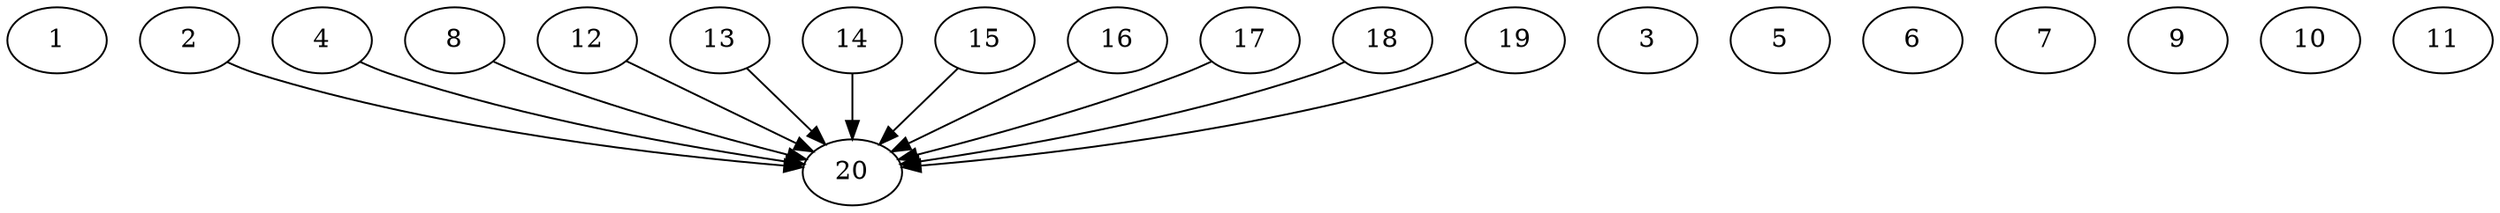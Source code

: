 // DAG automatically generated by daggen at Thu Oct  3 13:58:42 2019
// ./daggen --dot -n 20 --ccr 0.4 --fat 0.9 --regular 0.5 --density 0.6 --mindata 5242880 --maxdata 52428800 
digraph G {
  1 [size="103690240", alpha="0.17", expect_size="41476096"] 
  2 [size="23298560", alpha="0.01", expect_size="9319424"] 
  2 -> 20 [size ="9319424"]
  3 [size="80524800", alpha="0.15", expect_size="32209920"] 
  4 [size="45662720", alpha="0.17", expect_size="18265088"] 
  4 -> 20 [size ="18265088"]
  5 [size="21437440", alpha="0.06", expect_size="8574976"] 
  6 [size="107722240", alpha="0.17", expect_size="43088896"] 
  7 [size="63188480", alpha="0.09", expect_size="25275392"] 
  8 [size="126382080", alpha="0.13", expect_size="50552832"] 
  8 -> 20 [size ="50552832"]
  9 [size="112647680", alpha="0.03", expect_size="45059072"] 
  10 [size="55539200", alpha="0.20", expect_size="22215680"] 
  11 [size="106967040", alpha="0.01", expect_size="42786816"] 
  12 [size="86868480", alpha="0.15", expect_size="34747392"] 
  12 -> 20 [size ="34747392"]
  13 [size="94451200", alpha="0.17", expect_size="37780480"] 
  13 -> 20 [size ="37780480"]
  14 [size="67627520", alpha="0.08", expect_size="27051008"] 
  14 -> 20 [size ="27051008"]
  15 [size="51829760", alpha="0.18", expect_size="20731904"] 
  15 -> 20 [size ="20731904"]
  16 [size="86476800", alpha="0.14", expect_size="34590720"] 
  16 -> 20 [size ="34590720"]
  17 [size="66849280", alpha="0.08", expect_size="26739712"] 
  17 -> 20 [size ="26739712"]
  18 [size="122411520", alpha="0.12", expect_size="48964608"] 
  18 -> 20 [size ="48964608"]
  19 [size="83430400", alpha="0.06", expect_size="33372160"] 
  19 -> 20 [size ="33372160"]
  20 [size="98662400", alpha="0.04", expect_size="39464960"] 
}
